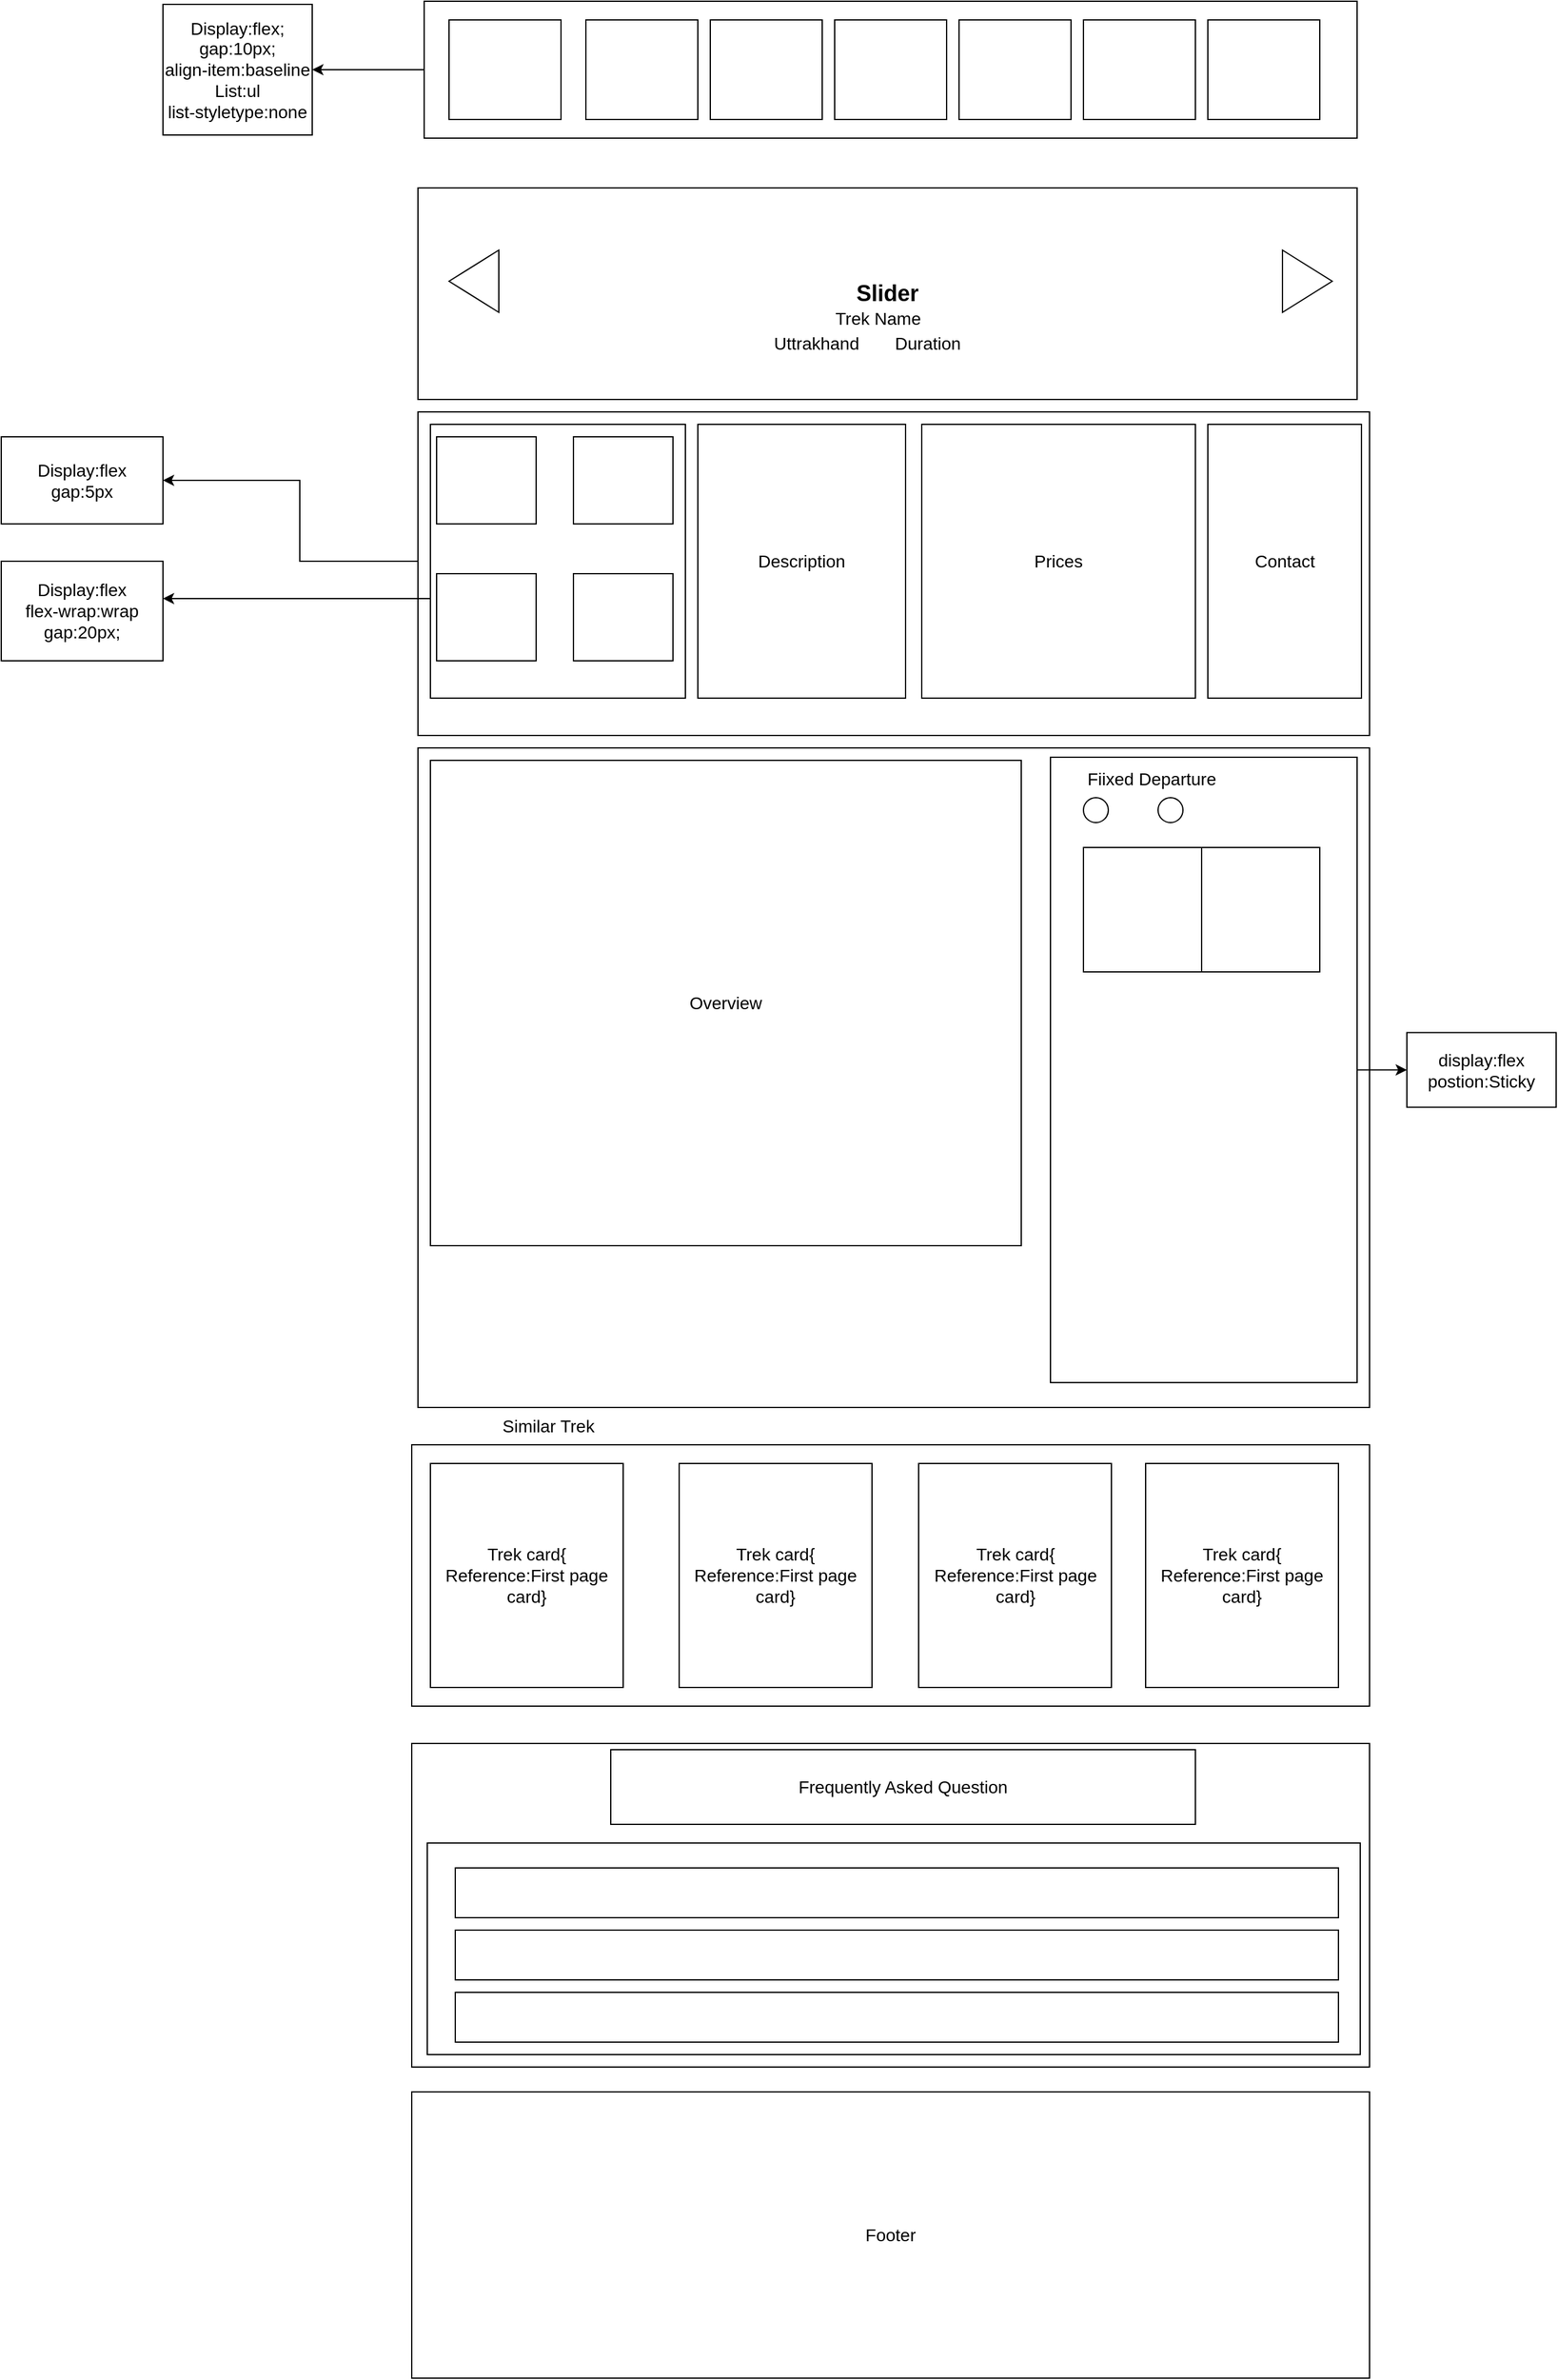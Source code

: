 <mxfile version="20.5.3" type="device"><diagram id="IGM2LGmaZzkA6DkoDH-X" name="Page-1"><mxGraphModel dx="1958" dy="482" grid="1" gridSize="10" guides="1" tooltips="1" connect="1" arrows="1" fold="1" page="1" pageScale="1" pageWidth="850" pageHeight="1100" math="0" shadow="0"><root><mxCell id="0"/><mxCell id="1" parent="0"/><mxCell id="LqZmWSpKq2NAADbmHzSx-10" value="" style="edgeStyle=orthogonalEdgeStyle;rounded=0;orthogonalLoop=1;jettySize=auto;html=1;" edge="1" parent="1" source="LqZmWSpKq2NAADbmHzSx-1" target="LqZmWSpKq2NAADbmHzSx-9"><mxGeometry relative="1" as="geometry"/></mxCell><mxCell id="LqZmWSpKq2NAADbmHzSx-1" value="" style="rounded=0;whiteSpace=wrap;html=1;" vertex="1" parent="1"><mxGeometry x="50" y="70" width="750" height="110" as="geometry"/></mxCell><mxCell id="LqZmWSpKq2NAADbmHzSx-2" value="" style="rounded=0;whiteSpace=wrap;html=1;" vertex="1" parent="1"><mxGeometry x="380" y="85" width="90" height="80" as="geometry"/></mxCell><mxCell id="LqZmWSpKq2NAADbmHzSx-3" value="" style="rounded=0;whiteSpace=wrap;html=1;" vertex="1" parent="1"><mxGeometry x="480" y="85" width="90" height="80" as="geometry"/></mxCell><mxCell id="LqZmWSpKq2NAADbmHzSx-4" value="" style="rounded=0;whiteSpace=wrap;html=1;" vertex="1" parent="1"><mxGeometry x="580" y="85" width="90" height="80" as="geometry"/></mxCell><mxCell id="LqZmWSpKq2NAADbmHzSx-5" value="" style="rounded=0;whiteSpace=wrap;html=1;" vertex="1" parent="1"><mxGeometry x="680" y="85" width="90" height="80" as="geometry"/></mxCell><mxCell id="LqZmWSpKq2NAADbmHzSx-6" value="" style="rounded=0;whiteSpace=wrap;html=1;" vertex="1" parent="1"><mxGeometry x="180" y="85" width="90" height="80" as="geometry"/></mxCell><mxCell id="LqZmWSpKq2NAADbmHzSx-7" value="" style="rounded=0;whiteSpace=wrap;html=1;" vertex="1" parent="1"><mxGeometry x="70" y="85" width="90" height="80" as="geometry"/></mxCell><mxCell id="LqZmWSpKq2NAADbmHzSx-8" value="" style="rounded=0;whiteSpace=wrap;html=1;" vertex="1" parent="1"><mxGeometry x="280" y="85" width="90" height="80" as="geometry"/></mxCell><mxCell id="LqZmWSpKq2NAADbmHzSx-9" value="&lt;font style=&quot;font-size: 14px;&quot;&gt;Display:flex;&lt;br&gt;gap:10px;&lt;br&gt;align-item:baseline&lt;br&gt;List:ul&lt;br&gt;list-styletype:none&lt;/font&gt;" style="whiteSpace=wrap;html=1;rounded=0;" vertex="1" parent="1"><mxGeometry x="-160" y="72.5" width="120" height="105" as="geometry"/></mxCell><mxCell id="LqZmWSpKq2NAADbmHzSx-11" value="&lt;font style=&quot;font-size: 18px;&quot;&gt;&lt;b&gt;Slider&lt;/b&gt;&lt;/font&gt;" style="rounded=0;whiteSpace=wrap;html=1;" vertex="1" parent="1"><mxGeometry x="45" y="220" width="755" height="170" as="geometry"/></mxCell><mxCell id="LqZmWSpKq2NAADbmHzSx-12" value="" style="triangle;whiteSpace=wrap;html=1;fontSize=14;" vertex="1" parent="1"><mxGeometry x="740" y="270" width="40" height="50" as="geometry"/></mxCell><mxCell id="LqZmWSpKq2NAADbmHzSx-13" value="" style="triangle;whiteSpace=wrap;html=1;fontSize=14;rotation=-180;" vertex="1" parent="1"><mxGeometry x="70" y="270" width="40" height="50" as="geometry"/></mxCell><mxCell id="LqZmWSpKq2NAADbmHzSx-14" value="Trek Name" style="text;html=1;strokeColor=none;fillColor=none;align=center;verticalAlign=middle;whiteSpace=wrap;rounded=0;fontSize=14;" vertex="1" parent="1"><mxGeometry x="330" y="310" width="170" height="30" as="geometry"/></mxCell><mxCell id="LqZmWSpKq2NAADbmHzSx-15" value="Uttrakhand" style="text;html=1;align=center;verticalAlign=middle;resizable=0;points=[];autosize=1;strokeColor=none;fillColor=none;fontSize=14;" vertex="1" parent="1"><mxGeometry x="320" y="330" width="90" height="30" as="geometry"/></mxCell><mxCell id="LqZmWSpKq2NAADbmHzSx-17" value="Duration" style="text;html=1;strokeColor=none;fillColor=none;align=center;verticalAlign=middle;whiteSpace=wrap;rounded=0;fontSize=14;" vertex="1" parent="1"><mxGeometry x="425" y="330" width="60" height="30" as="geometry"/></mxCell><mxCell id="LqZmWSpKq2NAADbmHzSx-32" value="" style="edgeStyle=orthogonalEdgeStyle;rounded=0;orthogonalLoop=1;jettySize=auto;html=1;fontSize=14;" edge="1" parent="1" source="LqZmWSpKq2NAADbmHzSx-19" target="LqZmWSpKq2NAADbmHzSx-31"><mxGeometry relative="1" as="geometry"><Array as="points"><mxPoint x="-50" y="520"/><mxPoint x="-50" y="455"/></Array></mxGeometry></mxCell><mxCell id="LqZmWSpKq2NAADbmHzSx-19" value="" style="rounded=0;whiteSpace=wrap;html=1;fontSize=14;" vertex="1" parent="1"><mxGeometry x="45" y="400" width="765" height="260" as="geometry"/></mxCell><mxCell id="LqZmWSpKq2NAADbmHzSx-26" value="" style="edgeStyle=orthogonalEdgeStyle;rounded=0;orthogonalLoop=1;jettySize=auto;html=1;fontSize=14;" edge="1" parent="1" source="LqZmWSpKq2NAADbmHzSx-20" target="LqZmWSpKq2NAADbmHzSx-25"><mxGeometry relative="1" as="geometry"><Array as="points"><mxPoint x="-110" y="550"/><mxPoint x="-110" y="550"/></Array></mxGeometry></mxCell><mxCell id="LqZmWSpKq2NAADbmHzSx-20" value="" style="rounded=0;whiteSpace=wrap;html=1;fontSize=14;" vertex="1" parent="1"><mxGeometry x="55" y="410" width="205" height="220" as="geometry"/></mxCell><mxCell id="LqZmWSpKq2NAADbmHzSx-21" value="" style="rounded=0;whiteSpace=wrap;html=1;fontSize=14;" vertex="1" parent="1"><mxGeometry x="60" y="420" width="80" height="70" as="geometry"/></mxCell><mxCell id="LqZmWSpKq2NAADbmHzSx-22" value="" style="rounded=0;whiteSpace=wrap;html=1;fontSize=14;" vertex="1" parent="1"><mxGeometry x="60" y="530" width="80" height="70" as="geometry"/></mxCell><mxCell id="LqZmWSpKq2NAADbmHzSx-23" value="" style="rounded=0;whiteSpace=wrap;html=1;fontSize=14;" vertex="1" parent="1"><mxGeometry x="170" y="530" width="80" height="70" as="geometry"/></mxCell><mxCell id="LqZmWSpKq2NAADbmHzSx-24" value="" style="rounded=0;whiteSpace=wrap;html=1;fontSize=14;" vertex="1" parent="1"><mxGeometry x="170" y="420" width="80" height="70" as="geometry"/></mxCell><mxCell id="LqZmWSpKq2NAADbmHzSx-25" value="Display:flex&lt;br&gt;flex-wrap:wrap&lt;br&gt;gap:20px;&lt;br&gt;" style="rounded=0;whiteSpace=wrap;html=1;fontSize=14;" vertex="1" parent="1"><mxGeometry x="-290" y="520" width="130" height="80" as="geometry"/></mxCell><mxCell id="LqZmWSpKq2NAADbmHzSx-31" value="Display:flex&lt;br&gt;gap:5px&lt;br&gt;" style="rounded=0;whiteSpace=wrap;html=1;fontSize=14;" vertex="1" parent="1"><mxGeometry x="-290" y="420" width="130" height="70" as="geometry"/></mxCell><mxCell id="LqZmWSpKq2NAADbmHzSx-44" value="Description" style="rounded=0;whiteSpace=wrap;html=1;fontSize=14;" vertex="1" parent="1"><mxGeometry x="270" y="410" width="167" height="220" as="geometry"/></mxCell><mxCell id="LqZmWSpKq2NAADbmHzSx-45" value="Prices" style="rounded=0;whiteSpace=wrap;html=1;fontSize=14;" vertex="1" parent="1"><mxGeometry x="450" y="410" width="220" height="220" as="geometry"/></mxCell><mxCell id="LqZmWSpKq2NAADbmHzSx-46" value="Contact" style="rounded=0;whiteSpace=wrap;html=1;fontSize=14;" vertex="1" parent="1"><mxGeometry x="680" y="410" width="123.5" height="220" as="geometry"/></mxCell><mxCell id="LqZmWSpKq2NAADbmHzSx-50" value="" style="rounded=0;whiteSpace=wrap;html=1;fontSize=14;" vertex="1" parent="1"><mxGeometry x="45" y="670" width="765" height="530" as="geometry"/></mxCell><mxCell id="LqZmWSpKq2NAADbmHzSx-51" value="Overview" style="rounded=0;whiteSpace=wrap;html=1;fontSize=14;" vertex="1" parent="1"><mxGeometry x="55" y="680" width="475" height="390" as="geometry"/></mxCell><mxCell id="LqZmWSpKq2NAADbmHzSx-61" value="" style="edgeStyle=orthogonalEdgeStyle;rounded=0;orthogonalLoop=1;jettySize=auto;html=1;fontSize=14;" edge="1" parent="1" source="LqZmWSpKq2NAADbmHzSx-52" target="LqZmWSpKq2NAADbmHzSx-60"><mxGeometry relative="1" as="geometry"/></mxCell><mxCell id="LqZmWSpKq2NAADbmHzSx-52" value="" style="rounded=0;whiteSpace=wrap;html=1;fontSize=14;" vertex="1" parent="1"><mxGeometry x="553.5" y="677.5" width="246.5" height="502.5" as="geometry"/></mxCell><mxCell id="LqZmWSpKq2NAADbmHzSx-53" value="Fiixed Departure" style="text;html=1;strokeColor=none;fillColor=none;align=center;verticalAlign=middle;whiteSpace=wrap;rounded=0;fontSize=14;" vertex="1" parent="1"><mxGeometry x="560" y="680" width="150" height="30" as="geometry"/></mxCell><mxCell id="LqZmWSpKq2NAADbmHzSx-54" value="" style="ellipse;whiteSpace=wrap;html=1;aspect=fixed;fontSize=14;" vertex="1" parent="1"><mxGeometry x="580" y="710" width="20" height="20" as="geometry"/></mxCell><mxCell id="LqZmWSpKq2NAADbmHzSx-55" value="" style="ellipse;whiteSpace=wrap;html=1;aspect=fixed;fontSize=14;" vertex="1" parent="1"><mxGeometry x="640" y="710" width="20" height="20" as="geometry"/></mxCell><mxCell id="LqZmWSpKq2NAADbmHzSx-58" value="" style="rounded=0;whiteSpace=wrap;html=1;fontSize=14;" vertex="1" parent="1"><mxGeometry x="580" y="750" width="190" height="100" as="geometry"/></mxCell><mxCell id="LqZmWSpKq2NAADbmHzSx-59" value="" style="endArrow=none;html=1;rounded=0;fontSize=14;exitX=0.5;exitY=1;exitDx=0;exitDy=0;entryX=0.5;entryY=0;entryDx=0;entryDy=0;" edge="1" parent="1" source="LqZmWSpKq2NAADbmHzSx-58" target="LqZmWSpKq2NAADbmHzSx-58"><mxGeometry width="50" height="50" relative="1" as="geometry"><mxPoint x="630" y="810" as="sourcePoint"/><mxPoint x="680" y="760" as="targetPoint"/></mxGeometry></mxCell><mxCell id="LqZmWSpKq2NAADbmHzSx-60" value="display:flex&lt;br&gt;postion:Sticky" style="whiteSpace=wrap;html=1;fontSize=14;rounded=0;" vertex="1" parent="1"><mxGeometry x="840" y="898.75" width="120" height="60" as="geometry"/></mxCell><mxCell id="LqZmWSpKq2NAADbmHzSx-62" value="" style="rounded=0;whiteSpace=wrap;html=1;fontSize=14;" vertex="1" parent="1"><mxGeometry x="40" y="1230" width="770" height="210" as="geometry"/></mxCell><mxCell id="LqZmWSpKq2NAADbmHzSx-63" value="Similar Trek" style="text;html=1;strokeColor=none;fillColor=none;align=center;verticalAlign=middle;whiteSpace=wrap;rounded=0;fontSize=14;" vertex="1" parent="1"><mxGeometry x="50" y="1200" width="200" height="30" as="geometry"/></mxCell><mxCell id="LqZmWSpKq2NAADbmHzSx-64" value="Trek card{&lt;br&gt;Reference:First page card}" style="rounded=0;whiteSpace=wrap;html=1;fontSize=14;" vertex="1" parent="1"><mxGeometry x="55" y="1245" width="155" height="180" as="geometry"/></mxCell><mxCell id="LqZmWSpKq2NAADbmHzSx-65" value="Trek card{&lt;br&gt;Reference:First page card}" style="rounded=0;whiteSpace=wrap;html=1;fontSize=14;" vertex="1" parent="1"><mxGeometry x="255" y="1245" width="155" height="180" as="geometry"/></mxCell><mxCell id="LqZmWSpKq2NAADbmHzSx-66" value="Trek card{&lt;br&gt;Reference:First page card}" style="rounded=0;whiteSpace=wrap;html=1;fontSize=14;" vertex="1" parent="1"><mxGeometry x="447.5" y="1245" width="155" height="180" as="geometry"/></mxCell><mxCell id="LqZmWSpKq2NAADbmHzSx-67" value="Trek card{&lt;br&gt;Reference:First page card}" style="rounded=0;whiteSpace=wrap;html=1;fontSize=14;" vertex="1" parent="1"><mxGeometry x="630" y="1245" width="155" height="180" as="geometry"/></mxCell><mxCell id="LqZmWSpKq2NAADbmHzSx-68" value="" style="rounded=0;whiteSpace=wrap;html=1;fontSize=14;" vertex="1" parent="1"><mxGeometry x="40" y="1470" width="770" height="260" as="geometry"/></mxCell><mxCell id="LqZmWSpKq2NAADbmHzSx-69" value="Text" style="text;html=1;strokeColor=none;fillColor=none;align=center;verticalAlign=middle;whiteSpace=wrap;rounded=0;fontSize=14;" vertex="1" parent="1"><mxGeometry x="235" y="1490" width="360" height="30" as="geometry"/></mxCell><mxCell id="LqZmWSpKq2NAADbmHzSx-70" value="Frequently Asked Question" style="rounded=0;whiteSpace=wrap;html=1;fontSize=14;" vertex="1" parent="1"><mxGeometry x="200" y="1475" width="470" height="60" as="geometry"/></mxCell><mxCell id="LqZmWSpKq2NAADbmHzSx-71" value="" style="rounded=0;whiteSpace=wrap;html=1;fontSize=14;" vertex="1" parent="1"><mxGeometry x="52.5" y="1550" width="750" height="170" as="geometry"/></mxCell><mxCell id="LqZmWSpKq2NAADbmHzSx-75" value="" style="rounded=0;whiteSpace=wrap;html=1;fontSize=14;" vertex="1" parent="1"><mxGeometry x="75" y="1570" width="710" height="40" as="geometry"/></mxCell><mxCell id="LqZmWSpKq2NAADbmHzSx-76" value="" style="rounded=0;whiteSpace=wrap;html=1;fontSize=14;" vertex="1" parent="1"><mxGeometry x="75" y="1620" width="710" height="40" as="geometry"/></mxCell><mxCell id="LqZmWSpKq2NAADbmHzSx-77" value="" style="rounded=0;whiteSpace=wrap;html=1;fontSize=14;" vertex="1" parent="1"><mxGeometry x="75" y="1670" width="710" height="40" as="geometry"/></mxCell><mxCell id="LqZmWSpKq2NAADbmHzSx-79" value="Footer" style="rounded=0;whiteSpace=wrap;html=1;fontSize=14;" vertex="1" parent="1"><mxGeometry x="40" y="1750" width="770" height="230" as="geometry"/></mxCell></root></mxGraphModel></diagram></mxfile>